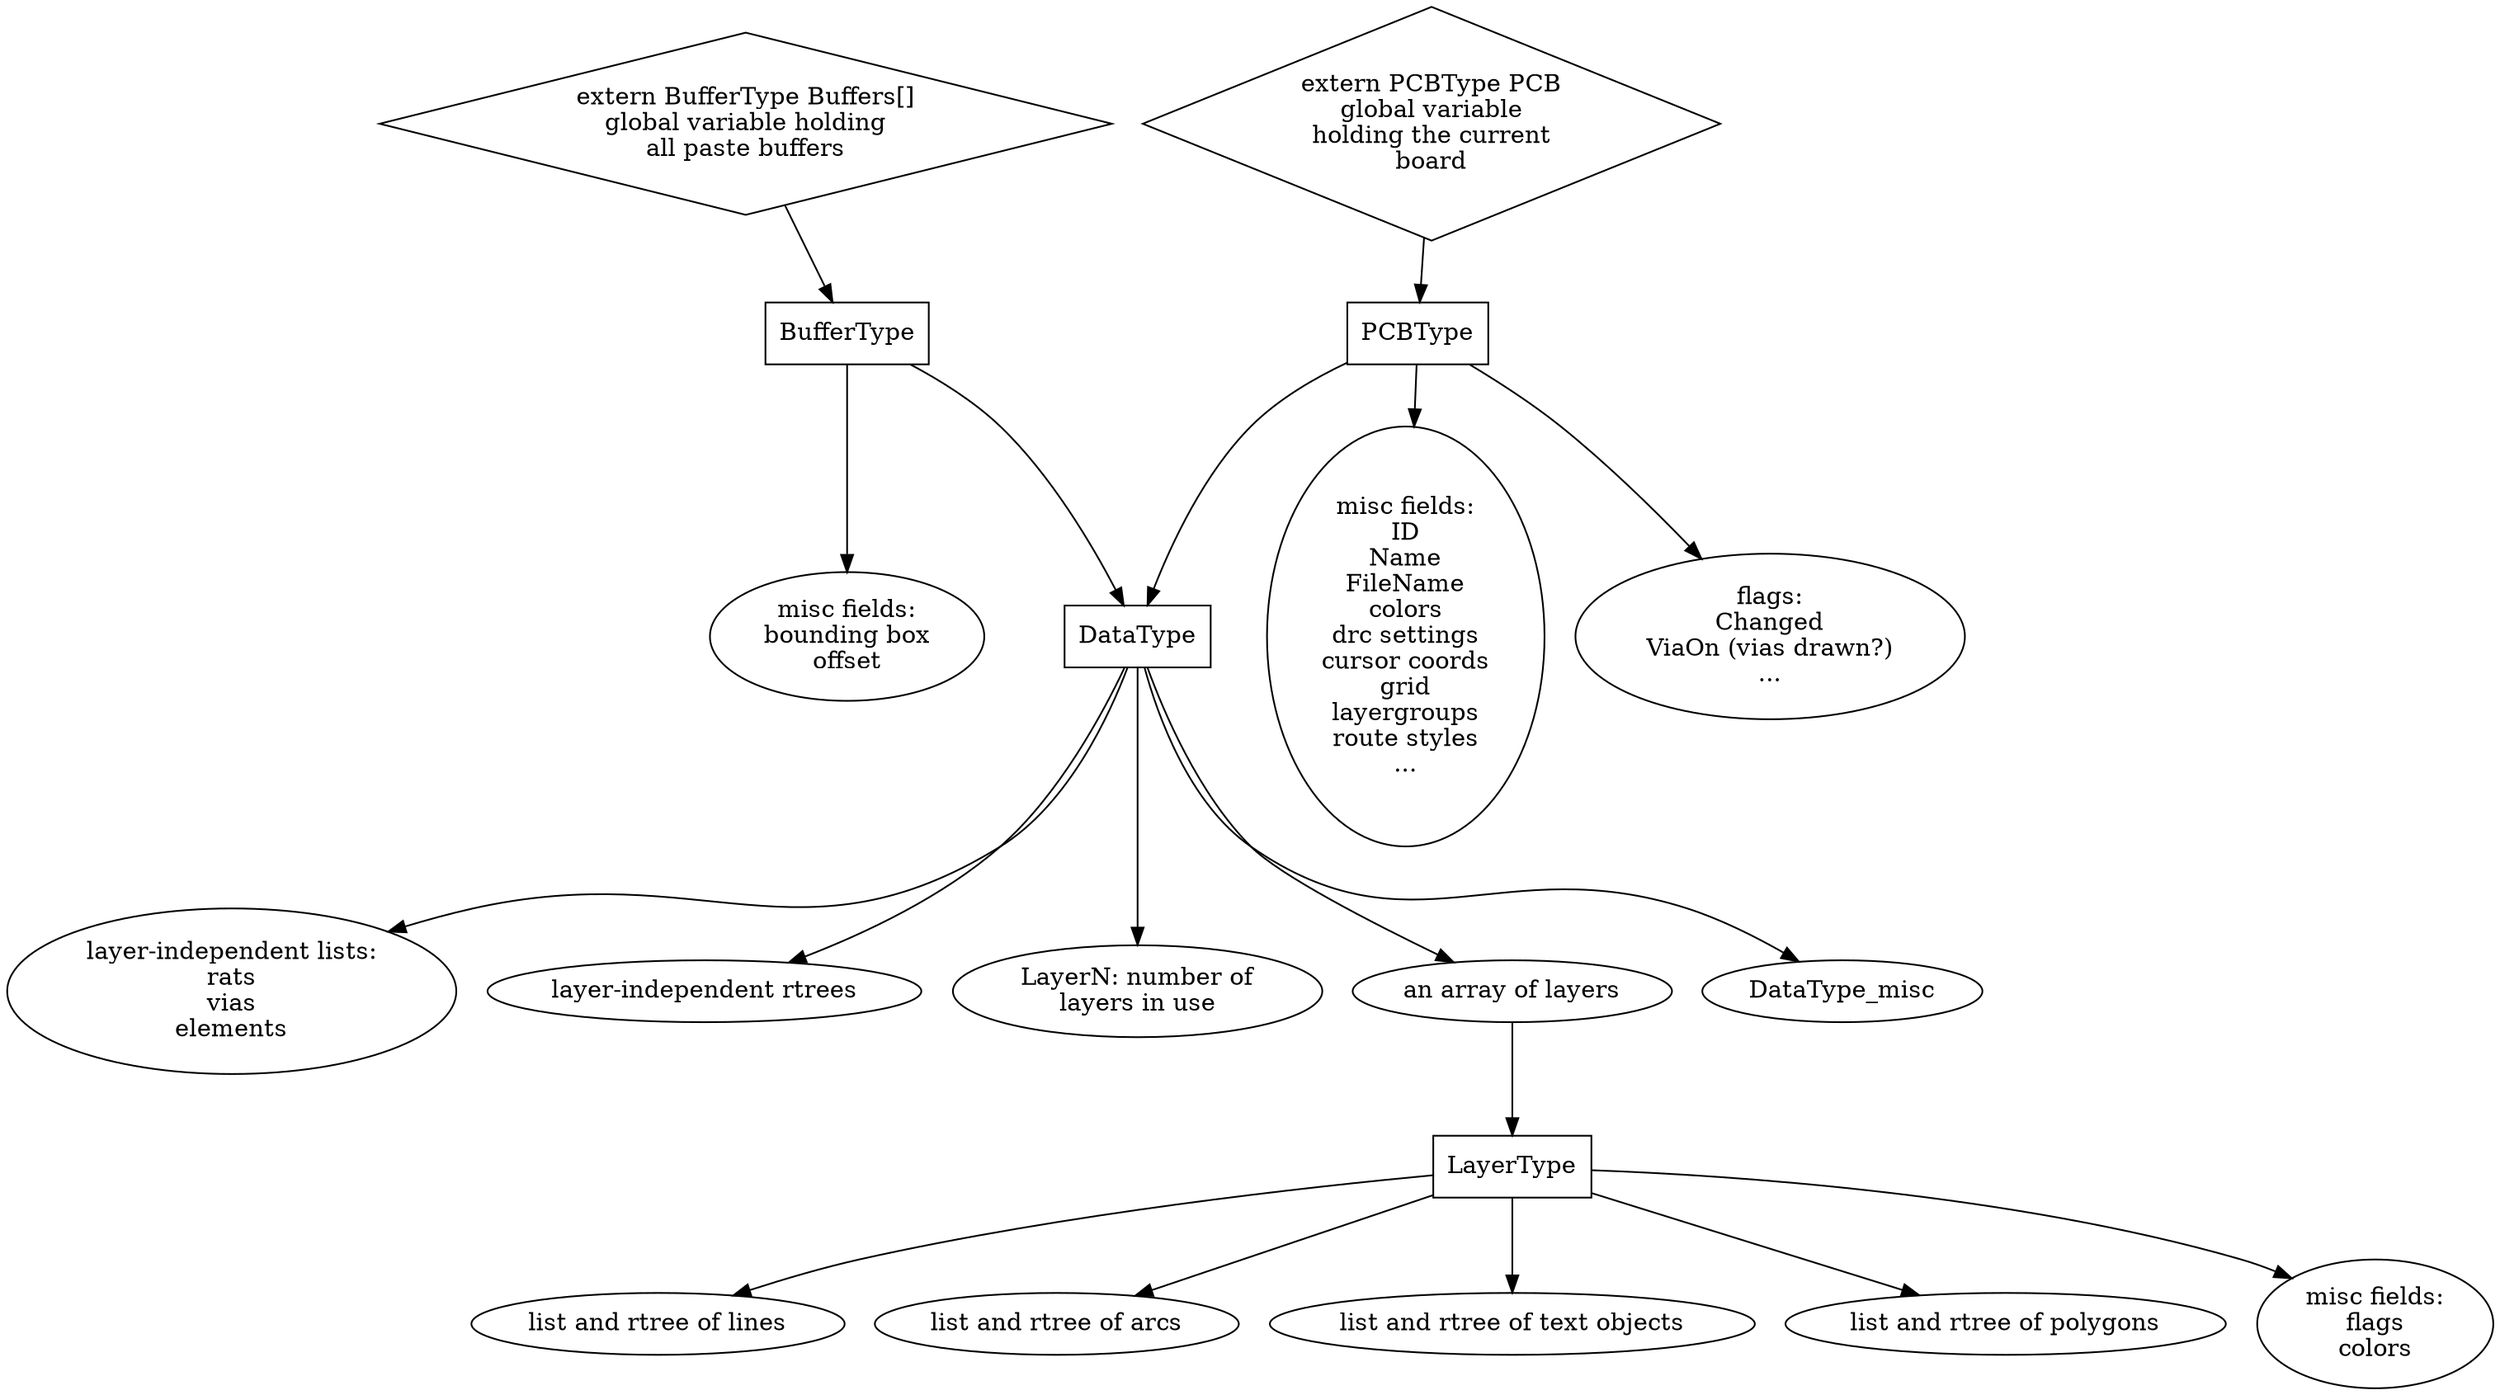 digraph pcb_data {
	PCBType_misc [label="misc fields:\nID\nName\nFileName\ncolors\ndrc settings\ncursor coords\ngrid\nlayergroups\nroute styles\n..."]
	PCBType_flags [label="flags:\nChanged\nViaOn (vias drawn?)\n..."]
	PCBType -> PCBType_misc
	PCBType -> PCBType_flags
	PCBType -> DataType
	PCBType [shape=box]

	PCB [label="extern PCBType PCB\nglobal variable\nholding the current\nboard" shape=diamond]
	PCB -> PCBType

	Buffers [label="extern BufferType Buffers[]\nglobal variable holding\nall paste buffers" shape=diamond]
	Buffers -> BufferType

	BufferType_misc [label="misc fields:\nbounding box\noffset"]
	BufferType -> BufferType_misc
	BufferType -> DataType
	BufferType [shape=box]

	DataType_lists [label="layer-independent lists:\nrats\nvias\nelements"]
	DataType_rtrees [label="layer-independent rtrees"]
	DataType_LayerN [label="LayerN: number of\nlayers in use"]
	DataType_layers [label="an array of layers"]

	DataType -> DataType_misc
	DataType -> DataType_LayerN
	DataType -> DataType_layers
	DataType -> DataType_lists
	DataType -> DataType_rtrees
	DataType [shape=box]

	DataType_layers -> LayerType


	LayerType_lines [label="list and rtree of lines"]
	LayerType_arcs [label="list and rtree of arcs"]
	LayerType_texts [label="list and rtree of text objects"]
	LayerType_polygons [label="list and rtree of polygons"]
	LayerType_misc [label="misc fields:\nflags\ncolors"]

	LayerType -> LayerType_misc
	LayerType -> LayerType_lines
	LayerType -> LayerType_arcs
	LayerType -> LayerType_texts
	LayerType -> LayerType_polygons
	LayerType [shape=box]
}
